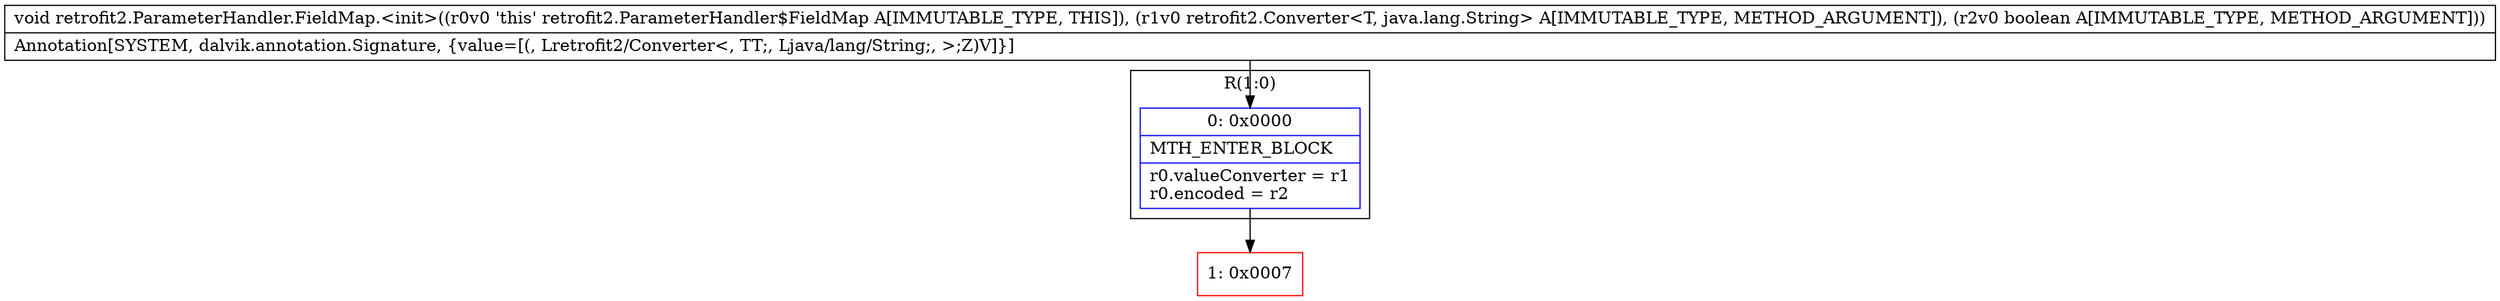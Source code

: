 digraph "CFG forretrofit2.ParameterHandler.FieldMap.\<init\>(Lretrofit2\/Converter;Z)V" {
subgraph cluster_Region_224768218 {
label = "R(1:0)";
node [shape=record,color=blue];
Node_0 [shape=record,label="{0\:\ 0x0000|MTH_ENTER_BLOCK\l|r0.valueConverter = r1\lr0.encoded = r2\l}"];
}
Node_1 [shape=record,color=red,label="{1\:\ 0x0007}"];
MethodNode[shape=record,label="{void retrofit2.ParameterHandler.FieldMap.\<init\>((r0v0 'this' retrofit2.ParameterHandler$FieldMap A[IMMUTABLE_TYPE, THIS]), (r1v0 retrofit2.Converter\<T, java.lang.String\> A[IMMUTABLE_TYPE, METHOD_ARGUMENT]), (r2v0 boolean A[IMMUTABLE_TYPE, METHOD_ARGUMENT]))  | Annotation[SYSTEM, dalvik.annotation.Signature, \{value=[(, Lretrofit2\/Converter\<, TT;, Ljava\/lang\/String;, \>;Z)V]\}]\l}"];
MethodNode -> Node_0;
Node_0 -> Node_1;
}

